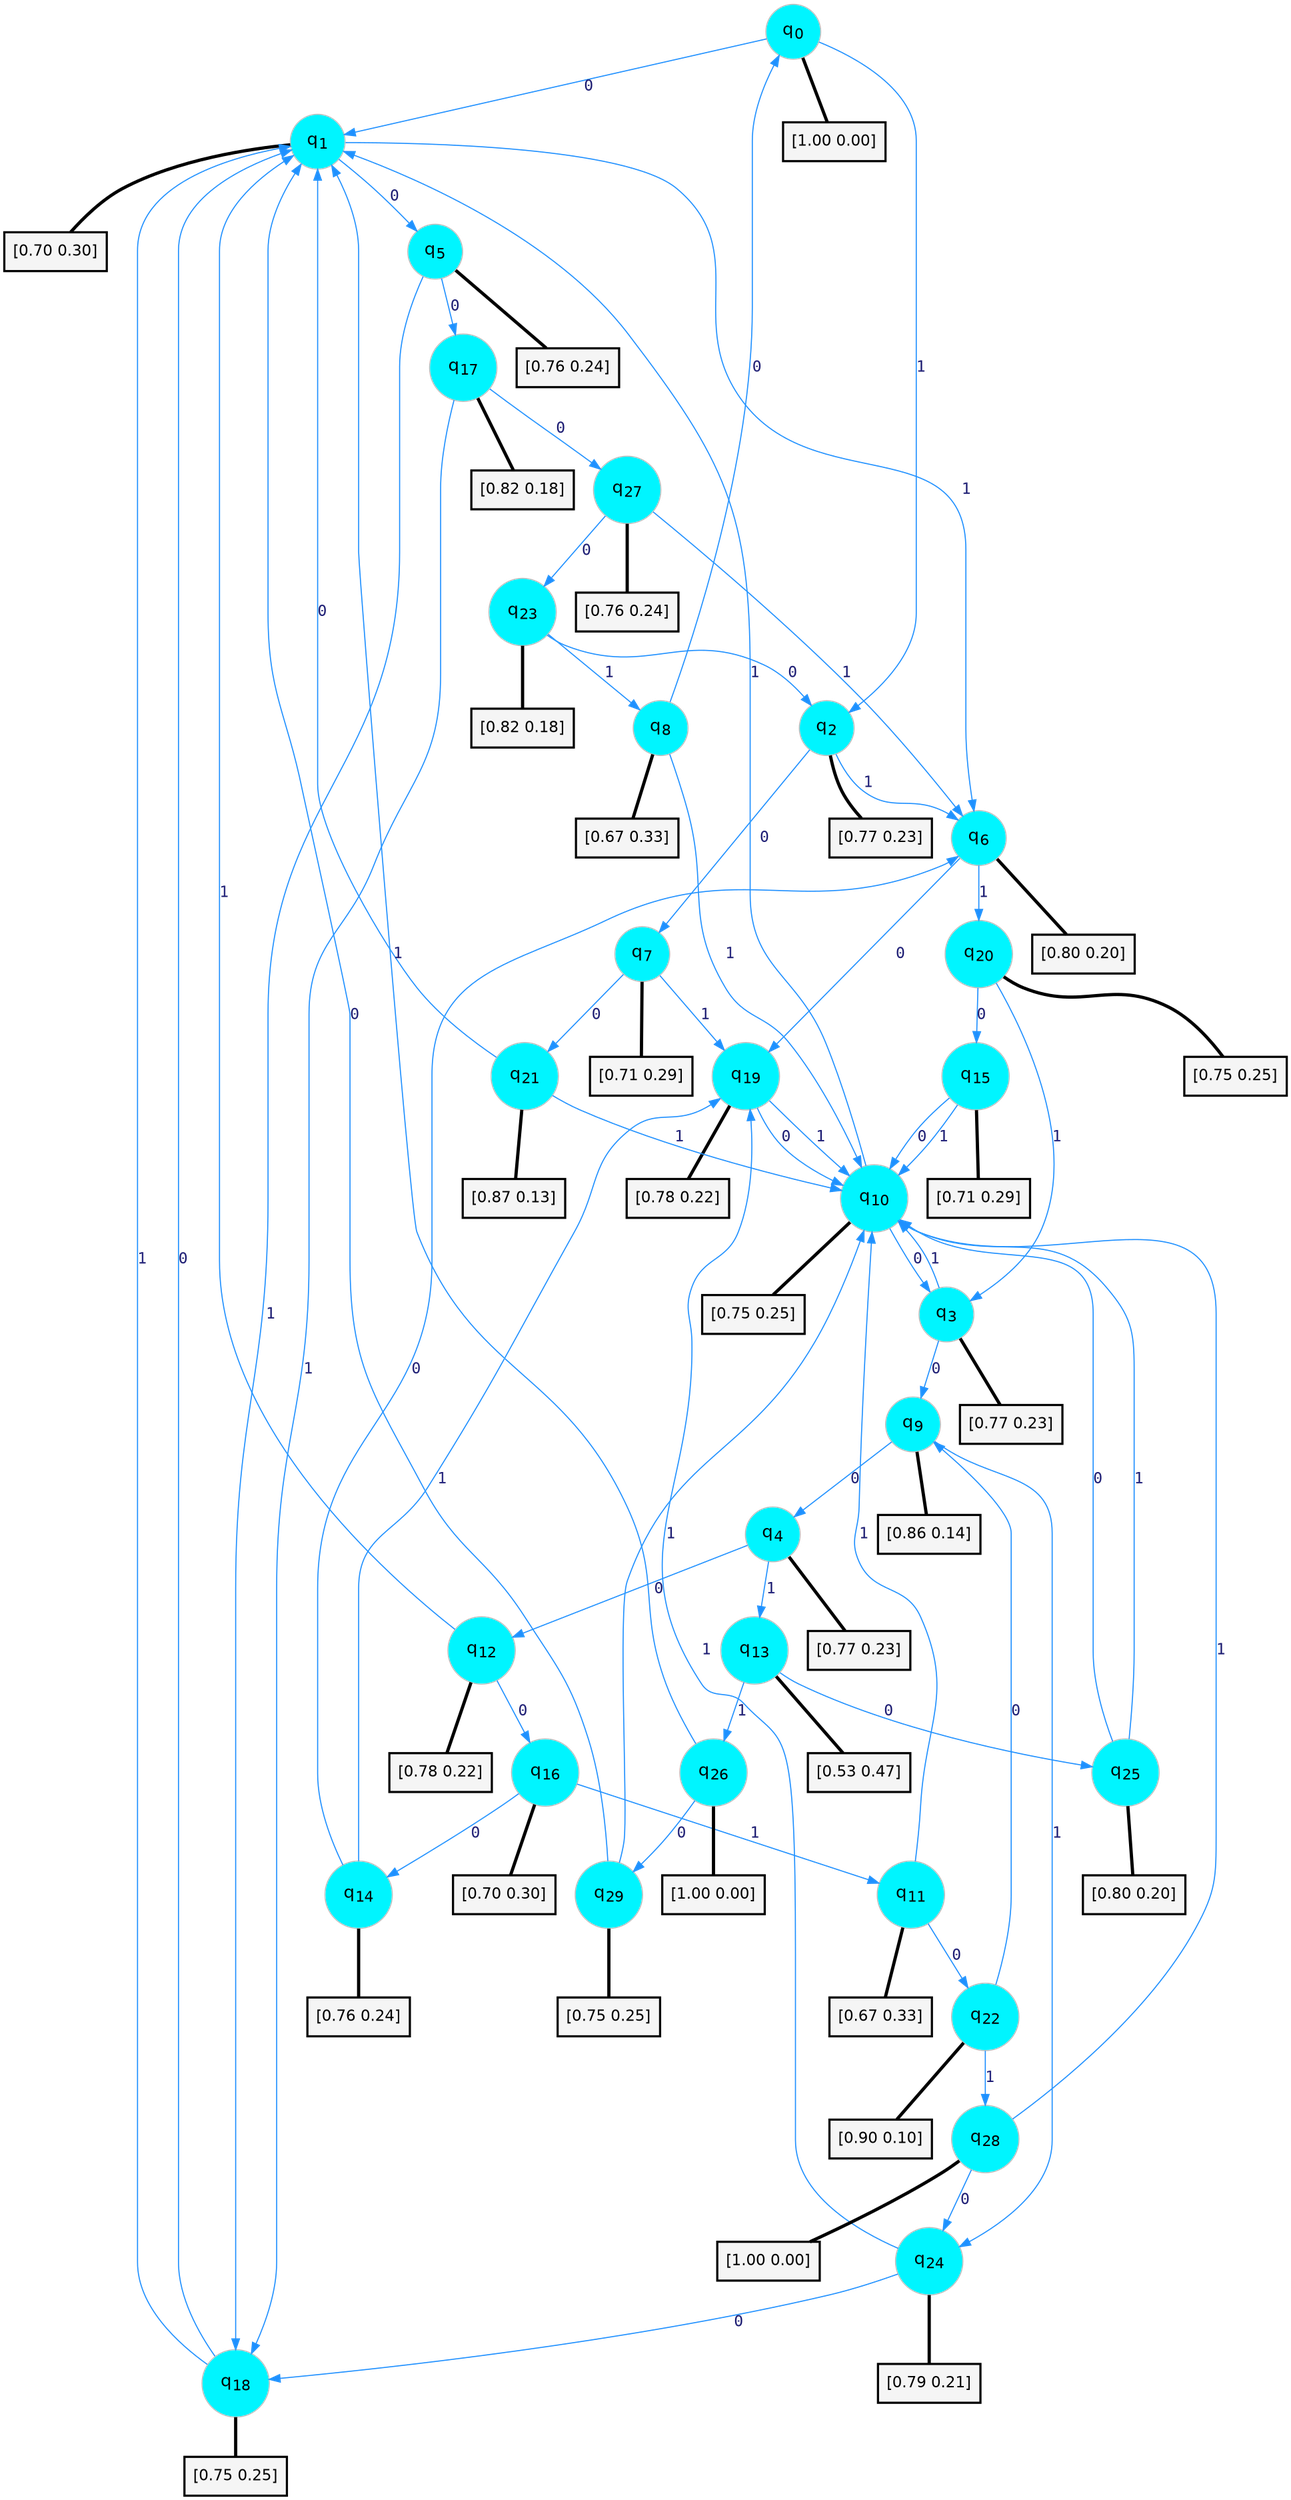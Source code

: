 digraph G {
graph [
bgcolor=transparent, dpi=300, rankdir=TD, size="40,25"];
node [
color=gray, fillcolor=turquoise1, fontcolor=black, fontname=Helvetica, fontsize=16, fontweight=bold, shape=circle, style=filled];
edge [
arrowsize=1, color=dodgerblue1, fontcolor=midnightblue, fontname=courier, fontweight=bold, penwidth=1, style=solid, weight=20];
0[label=<q<SUB>0</SUB>>];
1[label=<q<SUB>1</SUB>>];
2[label=<q<SUB>2</SUB>>];
3[label=<q<SUB>3</SUB>>];
4[label=<q<SUB>4</SUB>>];
5[label=<q<SUB>5</SUB>>];
6[label=<q<SUB>6</SUB>>];
7[label=<q<SUB>7</SUB>>];
8[label=<q<SUB>8</SUB>>];
9[label=<q<SUB>9</SUB>>];
10[label=<q<SUB>10</SUB>>];
11[label=<q<SUB>11</SUB>>];
12[label=<q<SUB>12</SUB>>];
13[label=<q<SUB>13</SUB>>];
14[label=<q<SUB>14</SUB>>];
15[label=<q<SUB>15</SUB>>];
16[label=<q<SUB>16</SUB>>];
17[label=<q<SUB>17</SUB>>];
18[label=<q<SUB>18</SUB>>];
19[label=<q<SUB>19</SUB>>];
20[label=<q<SUB>20</SUB>>];
21[label=<q<SUB>21</SUB>>];
22[label=<q<SUB>22</SUB>>];
23[label=<q<SUB>23</SUB>>];
24[label=<q<SUB>24</SUB>>];
25[label=<q<SUB>25</SUB>>];
26[label=<q<SUB>26</SUB>>];
27[label=<q<SUB>27</SUB>>];
28[label=<q<SUB>28</SUB>>];
29[label=<q<SUB>29</SUB>>];
30[label="[1.00 0.00]", shape=box,fontcolor=black, fontname=Helvetica, fontsize=14, penwidth=2, fillcolor=whitesmoke,color=black];
31[label="[0.70 0.30]", shape=box,fontcolor=black, fontname=Helvetica, fontsize=14, penwidth=2, fillcolor=whitesmoke,color=black];
32[label="[0.77 0.23]", shape=box,fontcolor=black, fontname=Helvetica, fontsize=14, penwidth=2, fillcolor=whitesmoke,color=black];
33[label="[0.77 0.23]", shape=box,fontcolor=black, fontname=Helvetica, fontsize=14, penwidth=2, fillcolor=whitesmoke,color=black];
34[label="[0.77 0.23]", shape=box,fontcolor=black, fontname=Helvetica, fontsize=14, penwidth=2, fillcolor=whitesmoke,color=black];
35[label="[0.76 0.24]", shape=box,fontcolor=black, fontname=Helvetica, fontsize=14, penwidth=2, fillcolor=whitesmoke,color=black];
36[label="[0.80 0.20]", shape=box,fontcolor=black, fontname=Helvetica, fontsize=14, penwidth=2, fillcolor=whitesmoke,color=black];
37[label="[0.71 0.29]", shape=box,fontcolor=black, fontname=Helvetica, fontsize=14, penwidth=2, fillcolor=whitesmoke,color=black];
38[label="[0.67 0.33]", shape=box,fontcolor=black, fontname=Helvetica, fontsize=14, penwidth=2, fillcolor=whitesmoke,color=black];
39[label="[0.86 0.14]", shape=box,fontcolor=black, fontname=Helvetica, fontsize=14, penwidth=2, fillcolor=whitesmoke,color=black];
40[label="[0.75 0.25]", shape=box,fontcolor=black, fontname=Helvetica, fontsize=14, penwidth=2, fillcolor=whitesmoke,color=black];
41[label="[0.67 0.33]", shape=box,fontcolor=black, fontname=Helvetica, fontsize=14, penwidth=2, fillcolor=whitesmoke,color=black];
42[label="[0.78 0.22]", shape=box,fontcolor=black, fontname=Helvetica, fontsize=14, penwidth=2, fillcolor=whitesmoke,color=black];
43[label="[0.53 0.47]", shape=box,fontcolor=black, fontname=Helvetica, fontsize=14, penwidth=2, fillcolor=whitesmoke,color=black];
44[label="[0.76 0.24]", shape=box,fontcolor=black, fontname=Helvetica, fontsize=14, penwidth=2, fillcolor=whitesmoke,color=black];
45[label="[0.71 0.29]", shape=box,fontcolor=black, fontname=Helvetica, fontsize=14, penwidth=2, fillcolor=whitesmoke,color=black];
46[label="[0.70 0.30]", shape=box,fontcolor=black, fontname=Helvetica, fontsize=14, penwidth=2, fillcolor=whitesmoke,color=black];
47[label="[0.82 0.18]", shape=box,fontcolor=black, fontname=Helvetica, fontsize=14, penwidth=2, fillcolor=whitesmoke,color=black];
48[label="[0.75 0.25]", shape=box,fontcolor=black, fontname=Helvetica, fontsize=14, penwidth=2, fillcolor=whitesmoke,color=black];
49[label="[0.78 0.22]", shape=box,fontcolor=black, fontname=Helvetica, fontsize=14, penwidth=2, fillcolor=whitesmoke,color=black];
50[label="[0.75 0.25]", shape=box,fontcolor=black, fontname=Helvetica, fontsize=14, penwidth=2, fillcolor=whitesmoke,color=black];
51[label="[0.87 0.13]", shape=box,fontcolor=black, fontname=Helvetica, fontsize=14, penwidth=2, fillcolor=whitesmoke,color=black];
52[label="[0.90 0.10]", shape=box,fontcolor=black, fontname=Helvetica, fontsize=14, penwidth=2, fillcolor=whitesmoke,color=black];
53[label="[0.82 0.18]", shape=box,fontcolor=black, fontname=Helvetica, fontsize=14, penwidth=2, fillcolor=whitesmoke,color=black];
54[label="[0.79 0.21]", shape=box,fontcolor=black, fontname=Helvetica, fontsize=14, penwidth=2, fillcolor=whitesmoke,color=black];
55[label="[0.80 0.20]", shape=box,fontcolor=black, fontname=Helvetica, fontsize=14, penwidth=2, fillcolor=whitesmoke,color=black];
56[label="[1.00 0.00]", shape=box,fontcolor=black, fontname=Helvetica, fontsize=14, penwidth=2, fillcolor=whitesmoke,color=black];
57[label="[0.76 0.24]", shape=box,fontcolor=black, fontname=Helvetica, fontsize=14, penwidth=2, fillcolor=whitesmoke,color=black];
58[label="[1.00 0.00]", shape=box,fontcolor=black, fontname=Helvetica, fontsize=14, penwidth=2, fillcolor=whitesmoke,color=black];
59[label="[0.75 0.25]", shape=box,fontcolor=black, fontname=Helvetica, fontsize=14, penwidth=2, fillcolor=whitesmoke,color=black];
0->1 [label=0];
0->2 [label=1];
0->30 [arrowhead=none, penwidth=3,color=black];
1->5 [label=0];
1->6 [label=1];
1->31 [arrowhead=none, penwidth=3,color=black];
2->7 [label=0];
2->6 [label=1];
2->32 [arrowhead=none, penwidth=3,color=black];
3->9 [label=0];
3->10 [label=1];
3->33 [arrowhead=none, penwidth=3,color=black];
4->12 [label=0];
4->13 [label=1];
4->34 [arrowhead=none, penwidth=3,color=black];
5->17 [label=0];
5->18 [label=1];
5->35 [arrowhead=none, penwidth=3,color=black];
6->19 [label=0];
6->20 [label=1];
6->36 [arrowhead=none, penwidth=3,color=black];
7->21 [label=0];
7->19 [label=1];
7->37 [arrowhead=none, penwidth=3,color=black];
8->0 [label=0];
8->10 [label=1];
8->38 [arrowhead=none, penwidth=3,color=black];
9->4 [label=0];
9->24 [label=1];
9->39 [arrowhead=none, penwidth=3,color=black];
10->3 [label=0];
10->1 [label=1];
10->40 [arrowhead=none, penwidth=3,color=black];
11->22 [label=0];
11->10 [label=1];
11->41 [arrowhead=none, penwidth=3,color=black];
12->16 [label=0];
12->1 [label=1];
12->42 [arrowhead=none, penwidth=3,color=black];
13->25 [label=0];
13->26 [label=1];
13->43 [arrowhead=none, penwidth=3,color=black];
14->6 [label=0];
14->19 [label=1];
14->44 [arrowhead=none, penwidth=3,color=black];
15->10 [label=0];
15->10 [label=1];
15->45 [arrowhead=none, penwidth=3,color=black];
16->14 [label=0];
16->11 [label=1];
16->46 [arrowhead=none, penwidth=3,color=black];
17->27 [label=0];
17->18 [label=1];
17->47 [arrowhead=none, penwidth=3,color=black];
18->1 [label=0];
18->1 [label=1];
18->48 [arrowhead=none, penwidth=3,color=black];
19->10 [label=0];
19->10 [label=1];
19->49 [arrowhead=none, penwidth=3,color=black];
20->15 [label=0];
20->3 [label=1];
20->50 [arrowhead=none, penwidth=3,color=black];
21->1 [label=0];
21->10 [label=1];
21->51 [arrowhead=none, penwidth=3,color=black];
22->9 [label=0];
22->28 [label=1];
22->52 [arrowhead=none, penwidth=3,color=black];
23->2 [label=0];
23->8 [label=1];
23->53 [arrowhead=none, penwidth=3,color=black];
24->18 [label=0];
24->19 [label=1];
24->54 [arrowhead=none, penwidth=3,color=black];
25->10 [label=0];
25->10 [label=1];
25->55 [arrowhead=none, penwidth=3,color=black];
26->29 [label=0];
26->1 [label=1];
26->56 [arrowhead=none, penwidth=3,color=black];
27->23 [label=0];
27->6 [label=1];
27->57 [arrowhead=none, penwidth=3,color=black];
28->24 [label=0];
28->10 [label=1];
28->58 [arrowhead=none, penwidth=3,color=black];
29->1 [label=0];
29->10 [label=1];
29->59 [arrowhead=none, penwidth=3,color=black];
}
